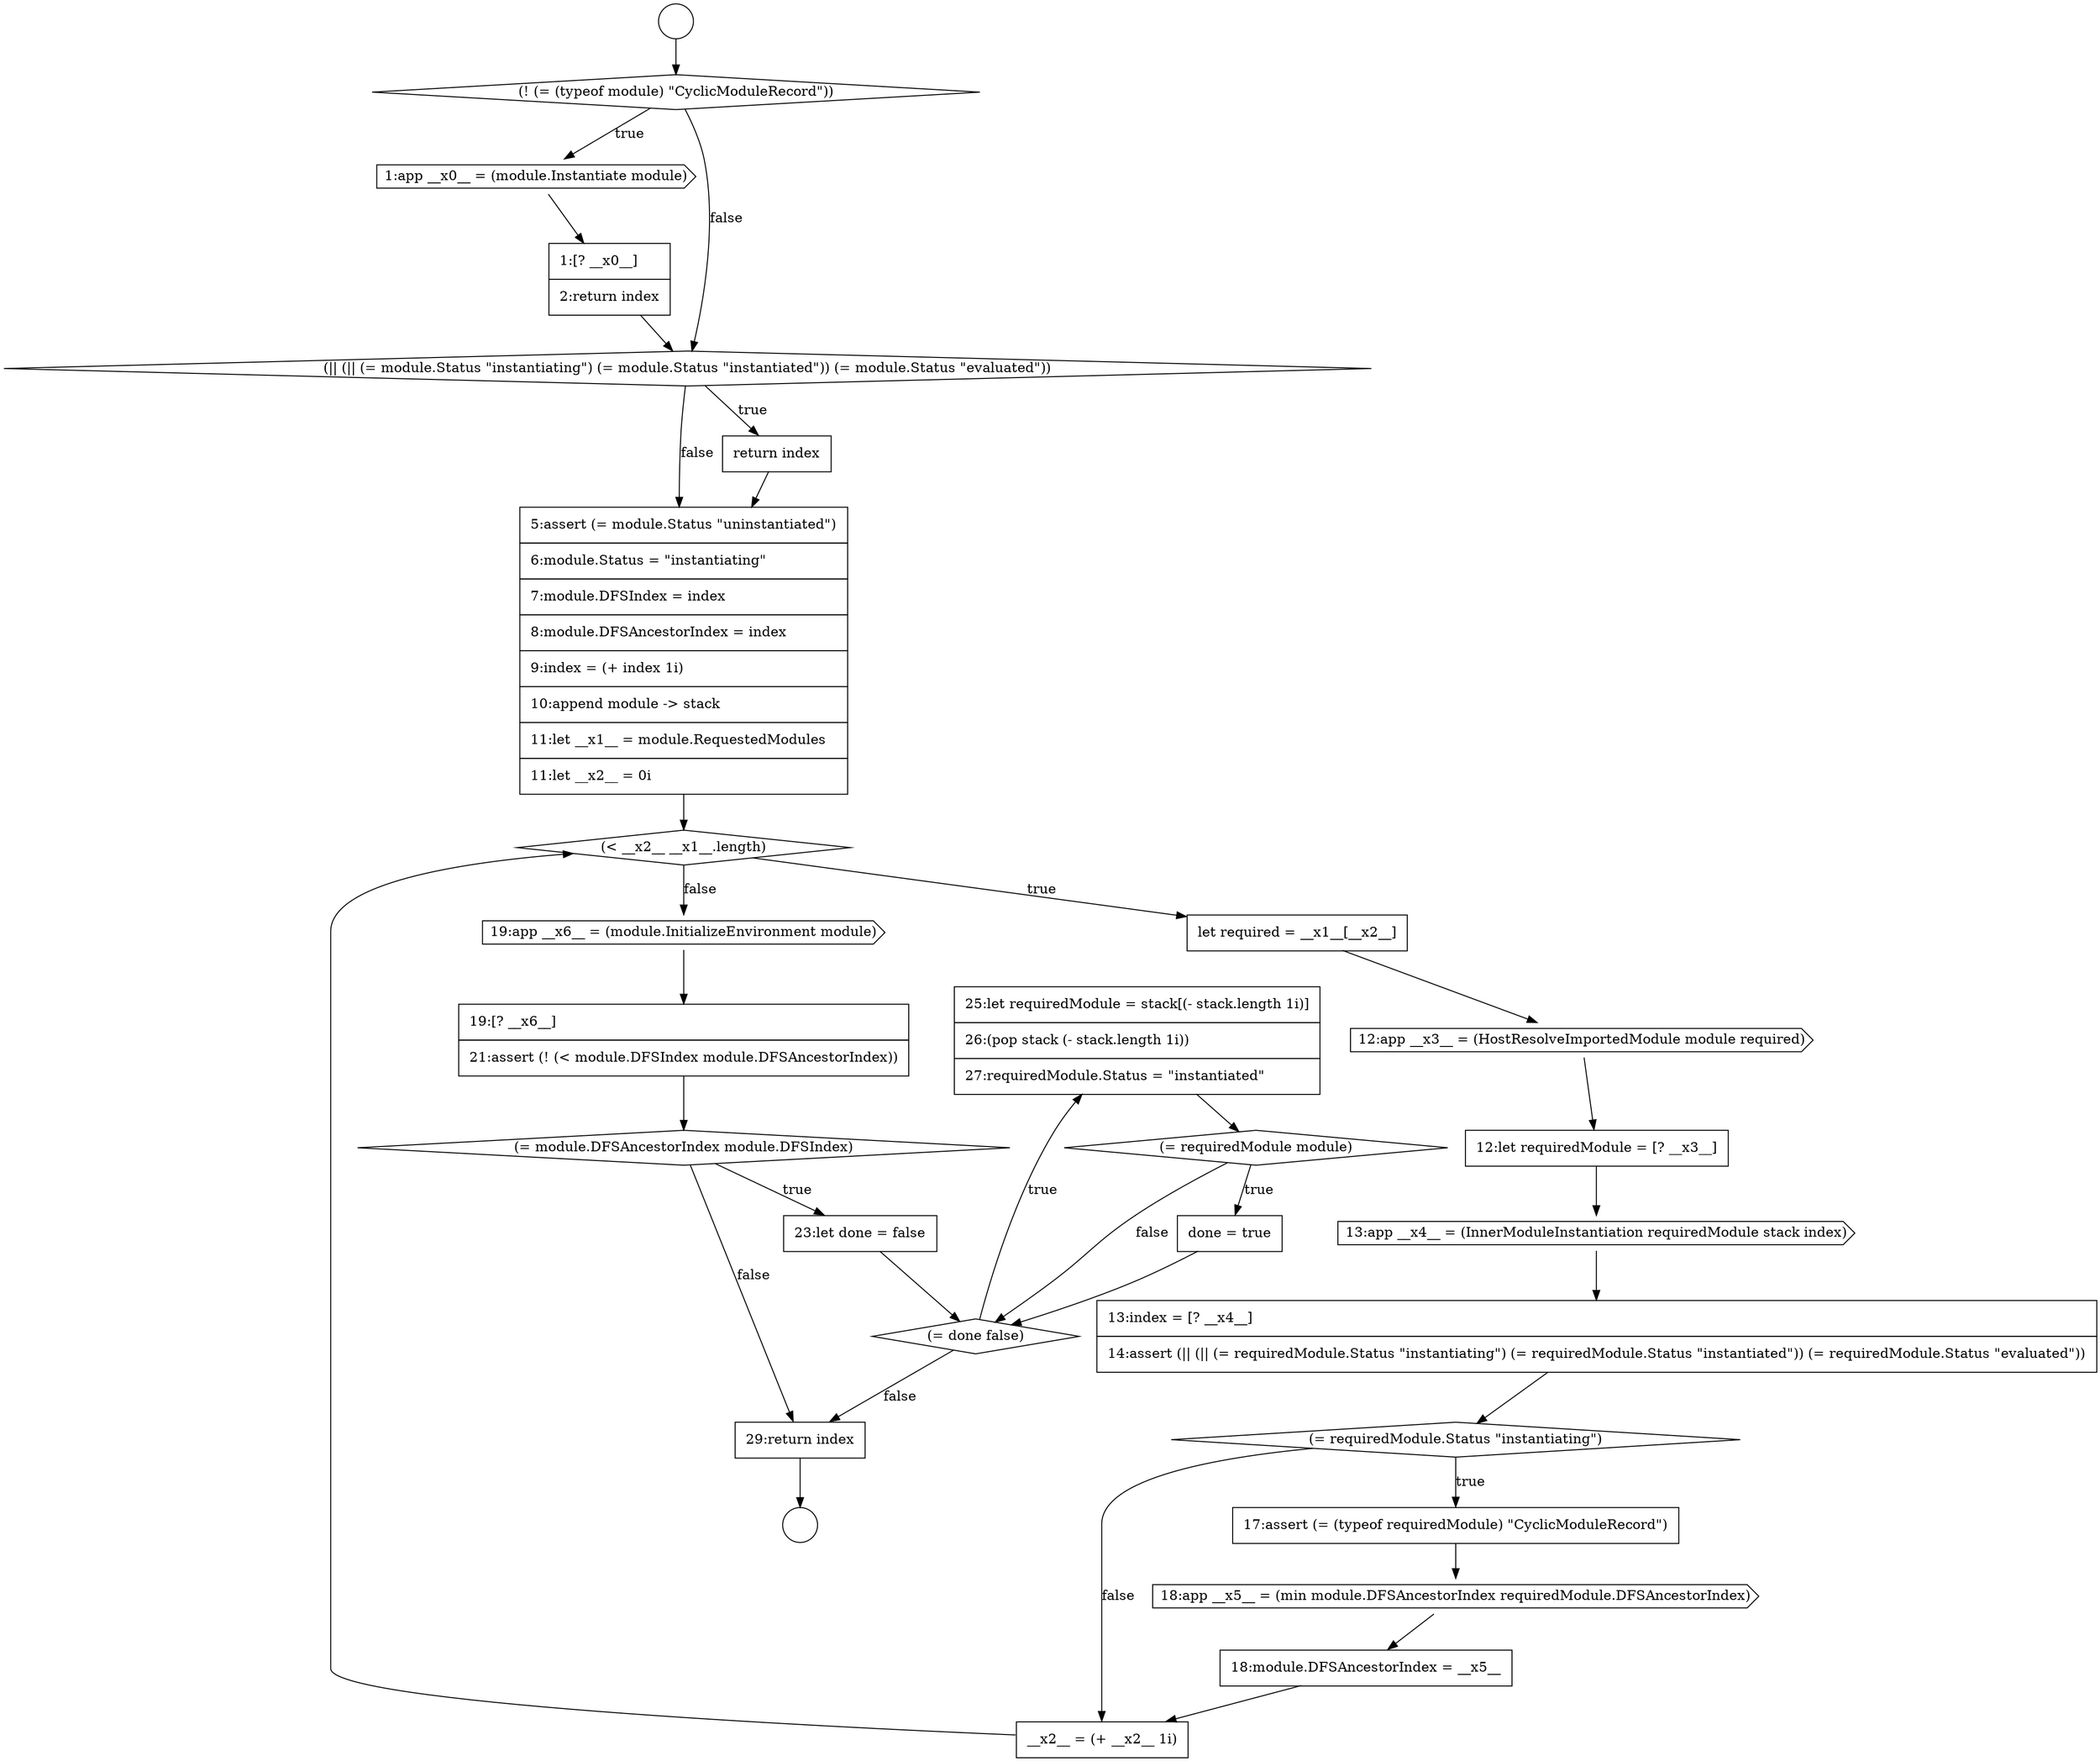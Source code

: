 digraph {
  node10251 [shape=none, margin=0, label=<<font color="black">
    <table border="0" cellborder="1" cellspacing="0" cellpadding="10">
      <tr><td align="left">25:let requiredModule = stack[(- stack.length 1i)]</td></tr>
      <tr><td align="left">26:(pop stack (- stack.length 1i))</td></tr>
      <tr><td align="left">27:requiredModule.Status = &quot;instantiated&quot;</td></tr>
    </table>
  </font>> color="black" fillcolor="white" style=filled]
  node10243 [shape=cds, label=<<font color="black">18:app __x5__ = (min module.DFSAncestorIndex requiredModule.DFSAncestorIndex)</font>> color="black" fillcolor="white" style=filled]
  node10229 [shape=diamond, label=<<font color="black">(! (= (typeof module) &quot;CyclicModuleRecord&quot;))</font>> color="black" fillcolor="white" style=filled]
  node10239 [shape=cds, label=<<font color="black">13:app __x4__ = (InnerModuleInstantiation requiredModule stack index)</font>> color="black" fillcolor="white" style=filled]
  node10252 [shape=diamond, label=<<font color="black">(= requiredModule module)</font>> color="black" fillcolor="white" style=filled]
  node10227 [shape=circle label=" " color="black" fillcolor="white" style=filled]
  node10236 [shape=none, margin=0, label=<<font color="black">
    <table border="0" cellborder="1" cellspacing="0" cellpadding="10">
      <tr><td align="left">let required = __x1__[__x2__]</td></tr>
    </table>
  </font>> color="black" fillcolor="white" style=filled]
  node10253 [shape=none, margin=0, label=<<font color="black">
    <table border="0" cellborder="1" cellspacing="0" cellpadding="10">
      <tr><td align="left">done = true</td></tr>
    </table>
  </font>> color="black" fillcolor="white" style=filled]
  node10240 [shape=none, margin=0, label=<<font color="black">
    <table border="0" cellborder="1" cellspacing="0" cellpadding="10">
      <tr><td align="left">13:index = [? __x4__]</td></tr>
      <tr><td align="left">14:assert (|| (|| (= requiredModule.Status &quot;instantiating&quot;) (= requiredModule.Status &quot;instantiated&quot;)) (= requiredModule.Status &quot;evaluated&quot;))</td></tr>
    </table>
  </font>> color="black" fillcolor="white" style=filled]
  node10249 [shape=none, margin=0, label=<<font color="black">
    <table border="0" cellborder="1" cellspacing="0" cellpadding="10">
      <tr><td align="left">23:let done = false</td></tr>
    </table>
  </font>> color="black" fillcolor="white" style=filled]
  node10231 [shape=none, margin=0, label=<<font color="black">
    <table border="0" cellborder="1" cellspacing="0" cellpadding="10">
      <tr><td align="left">1:[? __x0__]</td></tr>
      <tr><td align="left">2:return index</td></tr>
    </table>
  </font>> color="black" fillcolor="white" style=filled]
  node10241 [shape=diamond, label=<<font color="black">(= requiredModule.Status &quot;instantiating&quot;)</font>> color="black" fillcolor="white" style=filled]
  node10254 [shape=none, margin=0, label=<<font color="black">
    <table border="0" cellborder="1" cellspacing="0" cellpadding="10">
      <tr><td align="left">29:return index</td></tr>
    </table>
  </font>> color="black" fillcolor="white" style=filled]
  node10250 [shape=diamond, label=<<font color="black">(= done false)</font>> color="black" fillcolor="white" style=filled]
  node10237 [shape=cds, label=<<font color="black">12:app __x3__ = (HostResolveImportedModule module required)</font>> color="black" fillcolor="white" style=filled]
  node10245 [shape=none, margin=0, label=<<font color="black">
    <table border="0" cellborder="1" cellspacing="0" cellpadding="10">
      <tr><td align="left">__x2__ = (+ __x2__ 1i)</td></tr>
    </table>
  </font>> color="black" fillcolor="white" style=filled]
  node10234 [shape=none, margin=0, label=<<font color="black">
    <table border="0" cellborder="1" cellspacing="0" cellpadding="10">
      <tr><td align="left">5:assert (= module.Status &quot;uninstantiated&quot;)</td></tr>
      <tr><td align="left">6:module.Status = &quot;instantiating&quot;</td></tr>
      <tr><td align="left">7:module.DFSIndex = index</td></tr>
      <tr><td align="left">8:module.DFSAncestorIndex = index</td></tr>
      <tr><td align="left">9:index = (+ index 1i)</td></tr>
      <tr><td align="left">10:append module -&gt; stack</td></tr>
      <tr><td align="left">11:let __x1__ = module.RequestedModules</td></tr>
      <tr><td align="left">11:let __x2__ = 0i</td></tr>
    </table>
  </font>> color="black" fillcolor="white" style=filled]
  node10244 [shape=none, margin=0, label=<<font color="black">
    <table border="0" cellborder="1" cellspacing="0" cellpadding="10">
      <tr><td align="left">18:module.DFSAncestorIndex = __x5__</td></tr>
    </table>
  </font>> color="black" fillcolor="white" style=filled]
  node10230 [shape=cds, label=<<font color="black">1:app __x0__ = (module.Instantiate module)</font>> color="black" fillcolor="white" style=filled]
  node10248 [shape=diamond, label=<<font color="black">(= module.DFSAncestorIndex module.DFSIndex)</font>> color="black" fillcolor="white" style=filled]
  node10238 [shape=none, margin=0, label=<<font color="black">
    <table border="0" cellborder="1" cellspacing="0" cellpadding="10">
      <tr><td align="left">12:let requiredModule = [? __x3__]</td></tr>
    </table>
  </font>> color="black" fillcolor="white" style=filled]
  node10233 [shape=none, margin=0, label=<<font color="black">
    <table border="0" cellborder="1" cellspacing="0" cellpadding="10">
      <tr><td align="left">return index</td></tr>
    </table>
  </font>> color="black" fillcolor="white" style=filled]
  node10247 [shape=none, margin=0, label=<<font color="black">
    <table border="0" cellborder="1" cellspacing="0" cellpadding="10">
      <tr><td align="left">19:[? __x6__]</td></tr>
      <tr><td align="left">21:assert (! (&lt; module.DFSIndex module.DFSAncestorIndex))</td></tr>
    </table>
  </font>> color="black" fillcolor="white" style=filled]
  node10235 [shape=diamond, label=<<font color="black">(&lt; __x2__ __x1__.length)</font>> color="black" fillcolor="white" style=filled]
  node10232 [shape=diamond, label=<<font color="black">(|| (|| (= module.Status &quot;instantiating&quot;) (= module.Status &quot;instantiated&quot;)) (= module.Status &quot;evaluated&quot;))</font>> color="black" fillcolor="white" style=filled]
  node10242 [shape=none, margin=0, label=<<font color="black">
    <table border="0" cellborder="1" cellspacing="0" cellpadding="10">
      <tr><td align="left">17:assert (= (typeof requiredModule) &quot;CyclicModuleRecord&quot;)</td></tr>
    </table>
  </font>> color="black" fillcolor="white" style=filled]
  node10246 [shape=cds, label=<<font color="black">19:app __x6__ = (module.InitializeEnvironment module)</font>> color="black" fillcolor="white" style=filled]
  node10228 [shape=circle label=" " color="black" fillcolor="white" style=filled]
  node10233 -> node10234 [ color="black"]
  node10252 -> node10253 [label=<<font color="black">true</font>> color="black"]
  node10252 -> node10250 [label=<<font color="black">false</font>> color="black"]
  node10248 -> node10249 [label=<<font color="black">true</font>> color="black"]
  node10248 -> node10254 [label=<<font color="black">false</font>> color="black"]
  node10242 -> node10243 [ color="black"]
  node10237 -> node10238 [ color="black"]
  node10253 -> node10250 [ color="black"]
  node10239 -> node10240 [ color="black"]
  node10236 -> node10237 [ color="black"]
  node10227 -> node10229 [ color="black"]
  node10247 -> node10248 [ color="black"]
  node10232 -> node10233 [label=<<font color="black">true</font>> color="black"]
  node10232 -> node10234 [label=<<font color="black">false</font>> color="black"]
  node10229 -> node10230 [label=<<font color="black">true</font>> color="black"]
  node10229 -> node10232 [label=<<font color="black">false</font>> color="black"]
  node10250 -> node10251 [label=<<font color="black">true</font>> color="black"]
  node10250 -> node10254 [label=<<font color="black">false</font>> color="black"]
  node10251 -> node10252 [ color="black"]
  node10249 -> node10250 [ color="black"]
  node10231 -> node10232 [ color="black"]
  node10245 -> node10235 [ color="black"]
  node10234 -> node10235 [ color="black"]
  node10241 -> node10242 [label=<<font color="black">true</font>> color="black"]
  node10241 -> node10245 [label=<<font color="black">false</font>> color="black"]
  node10246 -> node10247 [ color="black"]
  node10238 -> node10239 [ color="black"]
  node10254 -> node10228 [ color="black"]
  node10240 -> node10241 [ color="black"]
  node10235 -> node10236 [label=<<font color="black">true</font>> color="black"]
  node10235 -> node10246 [label=<<font color="black">false</font>> color="black"]
  node10230 -> node10231 [ color="black"]
  node10243 -> node10244 [ color="black"]
  node10244 -> node10245 [ color="black"]
}
